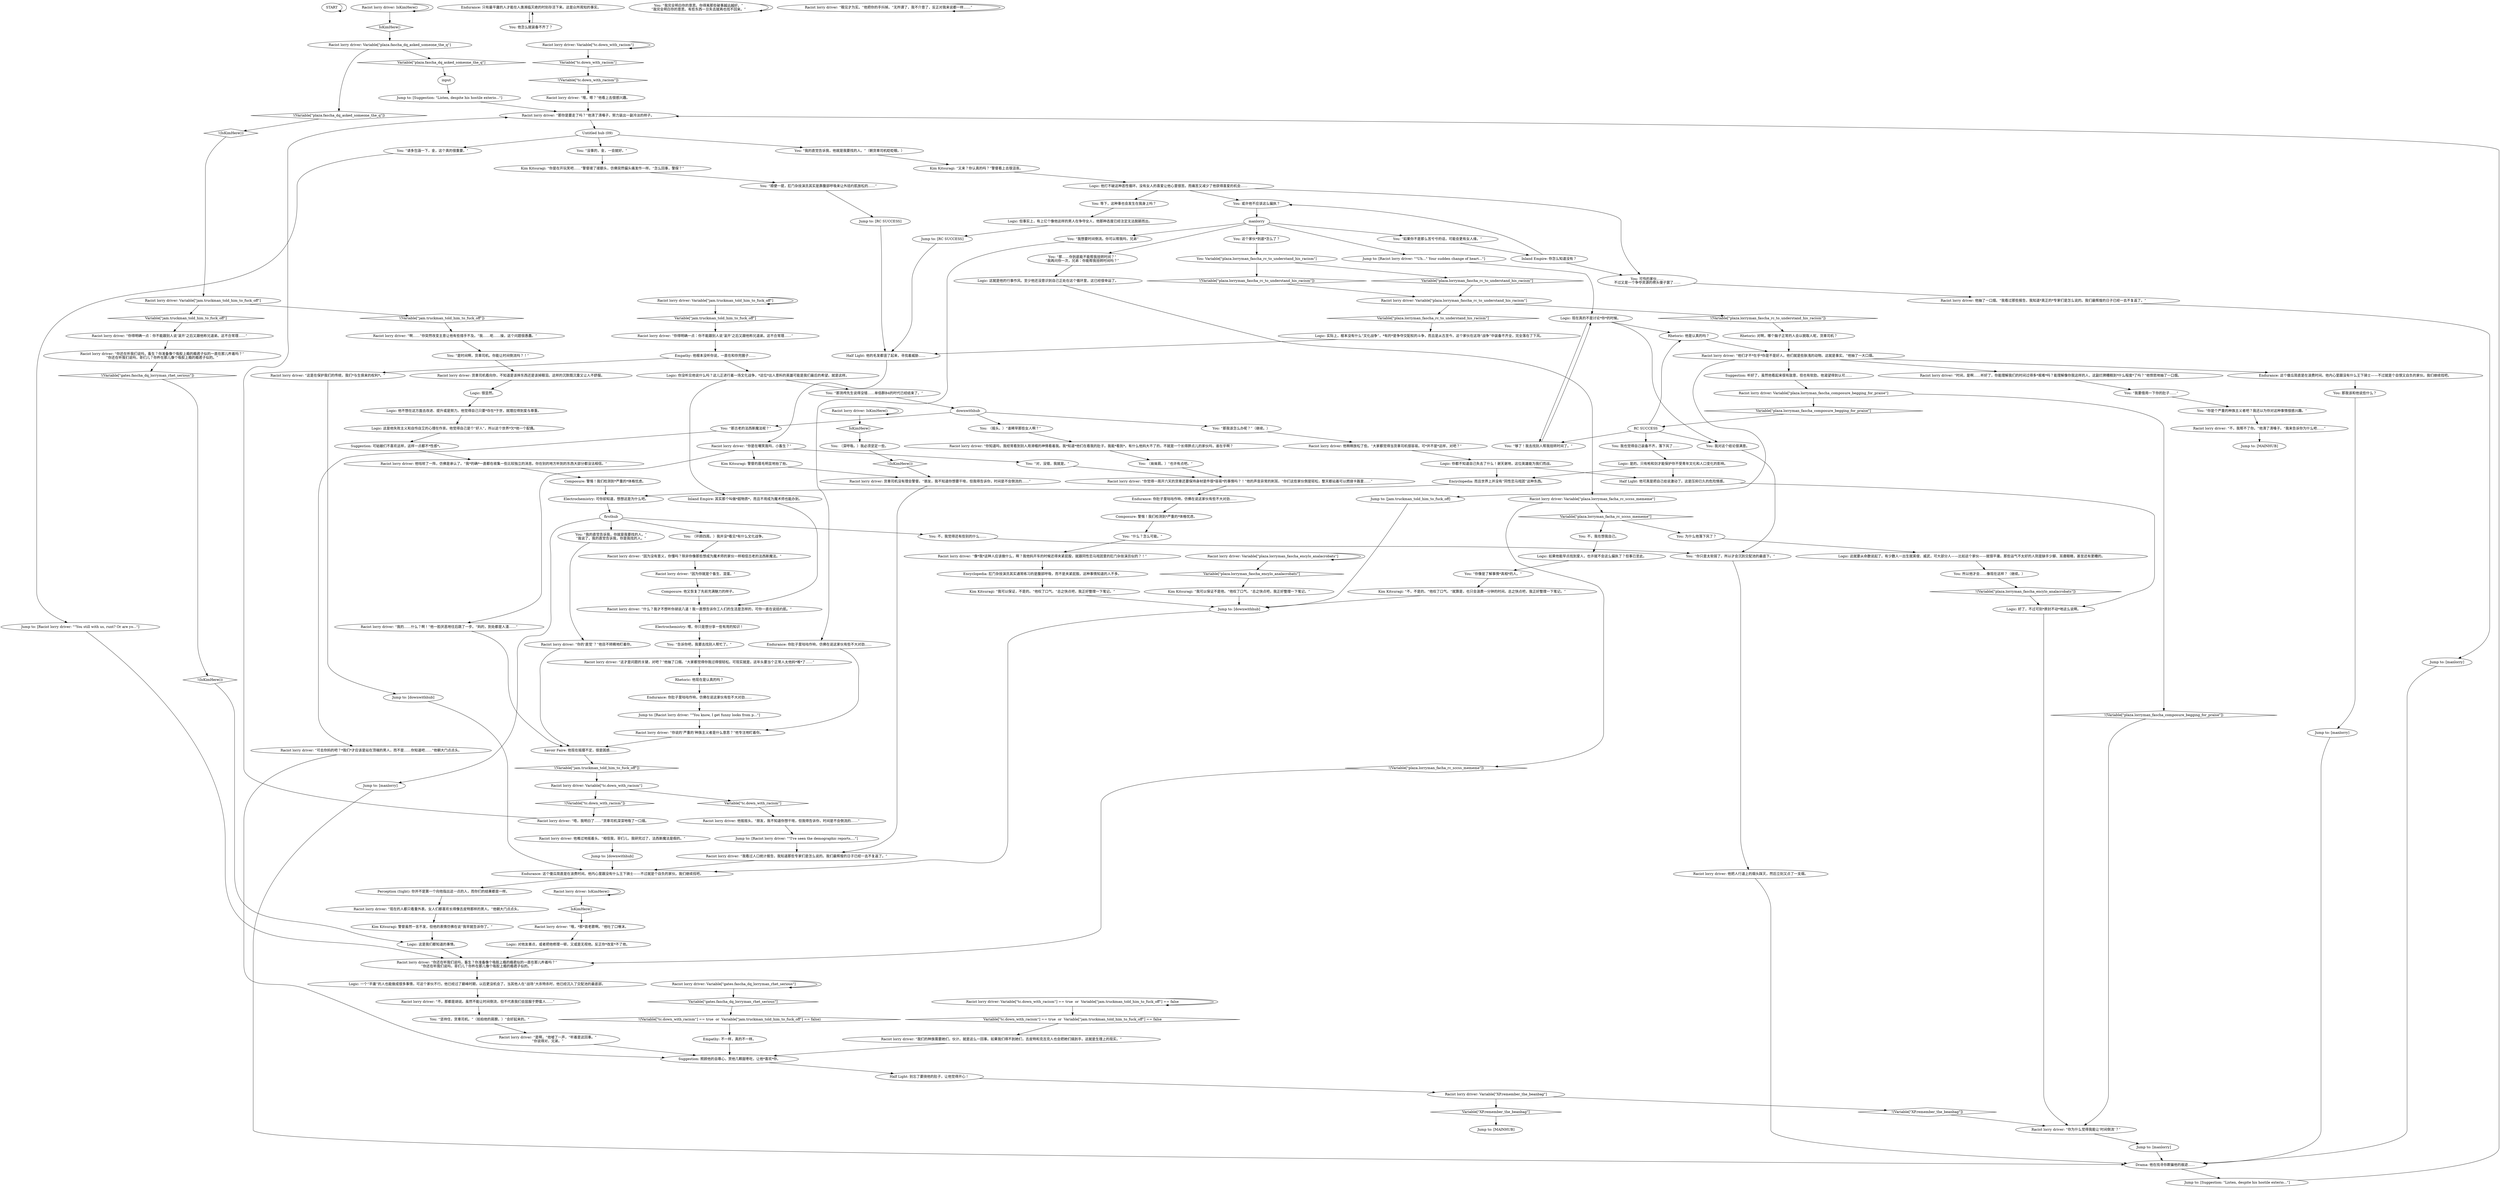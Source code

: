 # RACIST / FASCHA DQ FOLDER
# Ask the racist lorryman if he knows how to turn back time. Spoiler alert - he doesn't.
# ==================================================
digraph G {
	  0 [label="START"];
	  1 [label="input"];
	  2 [label="Kim Kitsuragi: “又来？你认真的吗？”警督看上去很沮丧。"];
	  3 [label="Kim Kitsuragi: “我可以保证不是他。”他叹了口气。“总之快点吧，我正好整理一下笔记。”"];
	  4 [label="Electrochemistry: 可你却知道，想想这是为什么吧。"];
	  5 [label="Half Light: 他可真是把自己给说激动了。这是压抑已久的危险情感。"];
	  6 [label="You: 我对这个结论很满意。"];
	  7 [label="You: 所以他才会……像现在这样？（继续。）"];
	  8 [label="Endurance: 只有最平庸的人才能在人类濒临灭绝的时刻存活下来。这是众所周知的事实。"];
	  9 [label="Logic: 这是他失败主义和自怜自艾的心理在作祟。他觉得自己是个“好人”，所以这个世界*欠*他一个配偶。"];
	  10 [label="Logic: 但事实上，有上亿个像他这样的男人在争夺女人，他那种态度已经注定无法脱颖而出。"];
	  11 [label="Logic: 很显然。"];
	  12 [label="Racist lorry driver: “不，我帮不了你。”他清了清嗓子。“我来告诉你为什么吧……”"];
	  13 [label="Racist lorry driver: “你说的‘严重的’种族主义者是什么意思？”他专注地盯着你。"];
	  14 [label="Racist lorry driver: “你知道吗，我经常看到别人用滑稽的神情看着我。我*知道*他们在看我的肚子。我能*看到*。有什么他妈大不了的，不就是一个长得胖点儿的家伙吗，谁在乎啊？"];
	  15 [label="Racist lorry driver: “我们的种族需要她们，伙计。就是这么一回事。如果我们得不到她们，吉皮特和克吉克人也会把她们搞到手。这就是生理上的现实。”"];
	  16 [label="Racist lorry driver: “因为没有意义，你懂吗？除非你像那些想成为魔术师的家伙一样相信古老的法西斯魔法。”"];
	  17 [label="Logic: 你都不知道自己失去了什么！谢天谢地，这位英雄能为我们而战。"];
	  18 [label="Endurance: 你肚子里咕咕作响，仿佛在说这家伙有些不大对劲……"];
	  19 [label="Racist lorry driver: IsKimHere()"];
	  20 [label="IsKimHere()", shape=diamond];
	  21 [label="!(IsKimHere())", shape=diamond];
	  22 [label="Kim Kitsuragi: “你是在开玩笑吧……”警督揉了揉额头，仿佛突然偏头痛发作一样。“怎么回事，警探？”"];
	  23 [label="Kim Kitsuragi: “不，不是的。”他叹了口气。“就算是，也只会浪费一分钟的时间。总之快点吧，我正好整理一下笔记。”"];
	  24 [label="Racist lorry driver: 他咕哝了一阵，仿佛是承认了。“我*的确*一直都在收集一些比较独立的消息。你在别的地方听到的东西大部分都没法相信。”"];
	  25 [label="Logic: 他不想在这方面去改进、提升或是努力。他觉得自己只要*存在*于世，就理应得到爱与尊重。"];
	  26 [label="Inland Empire: 你怎么知道没有？"];
	  27 [label="Racist lorry driver: “哦，*那*首老歌啊。”他吐了口唾沫。"];
	  28 [label="Kim Kitsuragi: 警督的眉毛明显地抬了抬。"];
	  29 [label="You: “什么？怎么可能。”"];
	  30 [label="Racist lorry driver: “像*我*这种人应该做什么，啊？我他妈开车的时候还得夹紧屁股，就跟同性恋马戏团里的肛门杂技演员似的？！”"];
	  31 [label="Racist lorry driver: 他稍稍放松了些。“大家都觉得当货車司机很容易。可*并不是*这样，对吧？”"];
	  32 [label="Racist lorry driver: “这才是问题的关键，对吧？”他抽了口烟。“大家都觉得你我过得很轻松。可现实就是，这年头要当个正常人太他妈*难*了……”"];
	  33 [label="Jump to: [Racist lorry driver: \"\"Uh...\" Your sudden change of heart...\"]"];
	  34 [label="You: “顺便一提，肛门杂技演员其实是靠腹部呼吸来让外括约肌放松的……”"];
	  35 [label="Untitled hub (09)"];
	  36 [label="Jump to: [MAINHUB]"];
	  37 [label="Racist lorry driver: Variable[\"tc.down_with_racism\"] == true  or  Variable[\"jam.truckman_told_him_to_fuck_off\"] == false"];
	  38 [label="Variable[\"tc.down_with_racism\"] == true  or  Variable[\"jam.truckman_told_him_to_fuck_off\"] == false", shape=diamond];
	  39 [label="!(Variable[\"tc.down_with_racism\"] == true  or  Variable[\"jam.truckman_told_him_to_fuck_off\"] == false)", shape=diamond];
	  40 [label="Rhetoric: 他是认真的吗？"];
	  41 [label="You: 为什么他落下风了？"];
	  42 [label="You: 那我该和他说些什么？"];
	  43 [label="Racist lorry driver: “那你是要走了吗？”他清了清嗓子，努力装出一副冷淡的样子。"];
	  44 [label="Suggestion: 听好了，虽然他看起来很有敌意，但也有软肋。他渴望得到认可……"];
	  45 [label="You: “我完全明白你的意思。你得离那些破事越远越好。”\n“我完全明白你的意思。有些东西一旦失去就再也找不回来。”"];
	  46 [label="Racist lorry driver: “是啊，”他嘘了一声，“听着是这回事。”\n“你说得对，兄弟。”"];
	  47 [label="Racist lorry driver: “眼见才为实。”他把你的手抖掉。“无所谓了，我不介意了，反正对我来说都一样……”"];
	  48 [label="Empathy: 不一样，真的不一样。"];
	  49 [label="Racist lorry driver: “因为你就是个畜生、混蛋。”"];
	  50 [label="Inland Empire: 其实那个叫做*超物质*，而且不用成为魔术师也能办到。"];
	  51 [label="You: （环顾四周。）我并没*看见*有什么文化战争。"];
	  52 [label="You: “你像是了解事情*真相*的人。”"];
	  53 [label="Jump to: [Racist lorry driver: \"\"You still with us, runt? Or are yo...\"]"];
	  54 [label="Kim Kitsuragi: “我可以保证，不是的。”他叹了口气。“总之快点吧，我正好整理一下笔记。”"];
	  55 [label="Racist lorry driver: Variable[\"plaza.lorryman_fascha_encylo_analacrobats\"]"];
	  56 [label="Variable[\"plaza.lorryman_fascha_encylo_analacrobats\"]", shape=diamond];
	  57 [label="!(Variable[\"plaza.lorryman_fascha_encylo_analacrobats\"])", shape=diamond];
	  58 [label="Logic: 他打不破这种恶性循环。没有女人的喜爱让他心里很苦。而痛苦又减少了他获得喜爱的机会……"];
	  59 [label="Jump to: [jam.truckman_told_him_to_fuck_off]"];
	  60 [label="You: “坚持住，货車司机。”（拍拍他的肩膀。）“会好起来的。”"];
	  61 [label="Racist lorry driver: “这是在保护我们的传统，我们*与生俱来的权利*。”"];
	  62 [label="You: “告诉你吧，我要去找别人帮忙了。”"];
	  63 [label="Jump to: [manlorry]"];
	  64 [label="firsthub"];
	  65 [label="Encyclopedia: 而且世界上并没有“同性恋马戏团”这种东西。"];
	  66 [label="You: 不，我觉得还有些别的什么……"];
	  67 [label="You: “我要借用一下你的肚子……”"];
	  68 [label="Empathy: 他根本没听你说，一直在和你兜圈子……"];
	  69 [label="Jump to: [Suggestion: \"Listen, despite his hostile exterio...\"]"];
	  70 [label="Half Light: 他的毛发都竖了起来，寻找着威胁……"];
	  71 [label="RC SUCCESS"];
	  72 [label="Suggestion: 照顾他的自尊心，赏他几颗甜枣吃，让他*喜欢*你。"];
	  73 [label="Jump to: [manlorry]"];
	  74 [label="Jump to: [downwithhub]"];
	  75 [label="Racist lorry driver: Variable[\"jam.truckman_told_him_to_fuck_off\"]"];
	  76 [label="Variable[\"jam.truckman_told_him_to_fuck_off\"]", shape=diamond];
	  77 [label="!(Variable[\"jam.truckman_told_him_to_fuck_off\"])", shape=diamond];
	  78 [label="Drama: 他在找寻你欺骗他的痕迹……"];
	  79 [label="manlorry"];
	  80 [label="Logic: 如果他能早点找到爱人，也许就不会这么偏执了？但事已至此。"];
	  81 [label="Logic: 这是我们都知道的事情。"];
	  82 [label="Endurance: 这个傻瓜简直是在浪费时间。他内心里跟没有什么王下骑士——不过就是个自负的家伙。我们继续找吧。"];
	  83 [label="downwithhub"];
	  84 [label="Racist lorry driver: “不，那都是胡说。虽然不能让时间倒流，但不代表我们会屈服于野蛮人……”"];
	  85 [label="Jump to: [RC SUCCESS]"];
	  86 [label="Racist lorry driver: “什么？我才不想听你胡说八道！我一直想告诉你工人们的生活是怎样的，可你一直在说括约肌。”"];
	  87 [label="Racist lorry driver: IsKimHere()"];
	  88 [label="IsKimHere()", shape=diamond];
	  89 [label="!(IsKimHere())", shape=diamond];
	  90 [label="Rhetoric: 对啊，哪个脑子正常的人会以貌取人呢，货車司机？"];
	  91 [label="Logic: 你没听见他说什么吗？这儿正进行着一场文化战争，*这位*出人意料的英雄可能是我们最后的希望。就是这样。"];
	  92 [label="You: “是时间啊，货車司机。你能让时间倒流吗？！”"];
	  93 [label="Endurance: 这个傻瓜简直是在浪费时间。他内心里跟没有什么王下骑士——不过就是个自恨又自负的家伙。我们继续找吧。"];
	  94 [label="You: “你只是太软弱了。所以才会沉到交配池的最底下。”"];
	  95 [label="Racist lorry driver: “你还在听我们说吗，畜生？你准备像个吸胶上瘾的瘾君子似的一直在那儿杵着吗？”\n“你还在听我们说吗，哥们儿？你杵在那儿像个吸胶上瘾的瘾君子似的。”"];
	  96 [label="Jump to: [Suggestion: \"Listen, despite his hostile exterio...\"]"];
	  97 [label="You: “我想要时间倒流。你可以帮我吗，兄弟”"];
	  98 [label="You: “够了！我去找别人帮我扭转时间了。”"];
	  99 [label="You: 他怎么就装备不齐了？"];
	  100 [label="Logic: 一个“平庸”的人也能做成很多事情，可这个家伙不行。他已经过了巅峰时期，以后更没机会了。当其他人在“战场”大杀特杀时，他已经沉入了交配池的最底部。"];
	  101 [label="Jump to: [manlorry]"];
	  102 [label="You: “你是个严重的种族主义者吧？我还以为你对这种事情很感兴趣。”"];
	  103 [label="Racist lorry driver: IsKimHere()"];
	  104 [label="IsKimHere()", shape=diamond];
	  105 [label="!(IsKimHere())", shape=diamond];
	  106 [label="Logic: 是的。只有枪和剑才能保护你不受青年文化和人口变化的影响。"];
	  107 [label="Logic: 现在真的不是讨论*你*的时候。"];
	  108 [label="Racist lorry driver: “啊……”你突然改变主意让他有些措手不及。“我……呃……操，这个问题很愚蠢。”"];
	  109 [label="Racist lorry driver: Variable[\"tc.down_with_racism\"]"];
	  110 [label="Variable[\"tc.down_with_racism\"]", shape=diamond];
	  111 [label="!(Variable[\"tc.down_with_racism\"])", shape=diamond];
	  112 [label="Racist lorry driver: 他摇摇头。“朋友，我不知道你想干啥，但我得告诉你，时间是不会倒流的……”"];
	  113 [label="Racist lorry driver: 货車司机没有理会警督。“朋友，我不知道你想要干啥，但我得告诉你，时间是不会倒流的……”"];
	  114 [label="Racist lorry driver: “我的……什么？啊！”他一脸厌恶地往后跳了一步。“妈的，到处都是人渣……”"];
	  115 [label="You: （耸耸肩。）“也许有点吧。”"];
	  116 [label="Composure: 警惕！我们检测到*严重的*体格忧虑。"];
	  117 [label="Racist lorry driver: 他抽了一口烟。“我看过那些报告，我知道*真正的*专家们是怎么说的。我们最辉煌的日子已经一去不复返了。”"];
	  118 [label="Logic: 这就是他的行事作风。至少他还没意识到自己正处在这个循环里，这已经很幸运了。"];
	  119 [label="Racist lorry driver: “时间，是啊……听好了，你能理解我们的时间过得多*艰难*吗？能理解像你我这样的人，这副烂牌糟糕到*什么程度*了吗？”他愤怒地抽了一口烟。"];
	  120 [label="You: （摇头。）“谁稀罕那些女人啊？”"];
	  121 [label="You: “那测颅先生说得没错……单倍群B4的时代已经结束了。”"];
	  122 [label="You: （深呼吸。）我必须坚定一些。"];
	  123 [label="Kim Kitsuragi: 警督虽然一言不发，但他的表情仿佛在说“我早就告诉你了。”"];
	  124 [label="Racist lorry driver: Variable[\"gates.fascha_dq_lorryman_rhet_serious\"]"];
	  125 [label="Variable[\"gates.fascha_dq_lorryman_rhet_serious\"]", shape=diamond];
	  126 [label="!(Variable[\"gates.fascha_dq_lorryman_rhet_serious\"])", shape=diamond];
	  127 [label="Jump to: [manlorry]"];
	  128 [label="Logic: 对他友善点，或者把他修理一顿，又或是无视他。反正你*改变*不了他。"];
	  129 [label="Perception (Sight): 你并不是第一个向他指出这一点的人，而你们的结果都是一样。"];
	  130 [label="Jump to: [MAINHUB]"];
	  131 [label="Logic: 好了，不过可别*原封不动*地这么说啊。"];
	  132 [label="Racist lorry driver: 他把人行道上的烟头踩灭，然后立刻又点了一支烟。"];
	  133 [label="Racist lorry driver: “可去你妈的吧？*我们*才应该是站在顶端的男人，而不是……你知道吧……”他朝大门点点头。"];
	  134 [label="Racist lorry driver: 他难过地摇着头。“相信我，哥们儿，我研究过了，法西斯魔法是假的。”"];
	  135 [label="You: “请多包涵一下，金，这个真的很重要。”"];
	  136 [label="Encyclopedia: 肛门杂技演员其实通常练习的是腹部呼吸，而不是夹紧屁股。这种事情知道的人不多。"];
	  137 [label="You: “如果你不是那么苦兮兮的话，可能会更有女人缘。”"];
	  138 [label="Racist lorry driver: Variable[\"XP.remember_the_beanbag\"]"];
	  139 [label="Variable[\"XP.remember_the_beanbag\"]", shape=diamond];
	  140 [label="!(Variable[\"XP.remember_the_beanbag\"])", shape=diamond];
	  141 [label="Racist lorry driver: “你觉得一周开六天的货車还要保持身材是件很*容易*的事情吗？！”他的声音异常的刺耳。“你们这些家伙倒是轻松，整天都站着可以燃烧卡路里……”"];
	  142 [label="Composure: 警惕！我们检测到*严重的*体格忧虑。"];
	  143 [label="Jump to: [downwithhub]"];
	  144 [label="Racist lorry driver: “你得明确一点：你不能跟别人说‘滚开’之后又跟他称兄道弟。这不合常理……”"];
	  145 [label="Racist lorry driver: “哦，嗯？”他看上去很感兴趣。"];
	  146 [label="Racist lorry driver: Variable[\"plaza.fascha_dq_asked_someone_the_q\"]"];
	  147 [label="Variable[\"plaza.fascha_dq_asked_someone_the_q\"]", shape=diamond];
	  148 [label="!(Variable[\"plaza.fascha_dq_asked_someone_the_q\"])", shape=diamond];
	  149 [label="You: “我的直觉告诉我，他就是我要找的人。”（朝货車司机眨眨眼。）"];
	  150 [label="Savoir Faire: 他现在摇摆不定，很是困惑……"];
	  151 [label="You: “那……你到底能不能帮我扭转时间？”\n“我再问你一次，兄弟：你能帮我扭转时间吗？”"];
	  152 [label="Suggestion: 可姑娘们不喜欢这样，这样一点都不*性感*。"];
	  153 [label="Racist lorry driver: Variable[\"plaza.lorryman_fascha_composure_begging_for_praise\"]"];
	  154 [label="Variable[\"plaza.lorryman_fascha_composure_begging_for_praise\"]", shape=diamond];
	  155 [label="!(Variable[\"plaza.lorryman_fascha_composure_begging_for_praise\"])", shape=diamond];
	  156 [label="You: “对，没错，我就是。”"];
	  157 [label="Racist lorry driver: “唔，我明白了……”货車司机深深地吸了一口烟。"];
	  158 [label="You: “没事的，金，一会就好。”"];
	  159 [label="Racist lorry driver: “现在的人都只看重外表。女人们都喜欢长得像吉皮特那样的男人。”他朝大门点点头。"];
	  160 [label="You: 这个家伙*到底*怎么了？"];
	  161 [label="You: Variable[\"plaza.lorryman_fascha_rc_to_understand_his_racism\"]"];
	  162 [label="Variable[\"plaza.lorryman_fascha_rc_to_understand_his_racism\"]", shape=diamond];
	  163 [label="!(Variable[\"plaza.lorryman_fascha_rc_to_understand_his_racism\"])", shape=diamond];
	  164 [label="Logic: 实际上，根本没有什么“文化战争”，*有的*是争夺交配权的斗争，而且是从古至今。这个家伙在这场“战争”中装备不齐全，完全落在了下风。"];
	  165 [label="You: 可怜的家伙……\n不过又是一个争夺资源的楞头傻子罢了……"];
	  166 [label="You: “我的直觉告诉我，你就是我要找的人。”\n“我说了，我的直觉告诉我，你是我找的人。”"];
	  167 [label="Logic: 这就要从命数说起了。有少数人一出生就英俊、威武，可大部分人——比如这个家伙——就很平庸。那些运气不太好的人则是缺手少脚、耳聋眼瞎，甚至还有更糟的。"];
	  168 [label="You: 等下，这种事也会发生在我身上吗？"];
	  169 [label="Racist lorry driver: Variable[\"plaza.lorryman_facha_rc_sccss_mememe\"]"];
	  170 [label="Variable[\"plaza.lorryman_facha_rc_sccss_mememe\"]", shape=diamond];
	  171 [label="!(Variable[\"plaza.lorryman_facha_rc_sccss_mememe\"])", shape=diamond];
	  172 [label="Racist lorry driver: 货車司机看向你，不知道是该摔东西还是该掉眼泪。这样的沉默既沉重又让人不舒服。"];
	  173 [label="Composure: 他又恢复了先前充满魅力的样子。"];
	  174 [label="Racist lorry driver: Variable[\"tc.down_with_racism\"]"];
	  175 [label="Variable[\"tc.down_with_racism\"]", shape=diamond];
	  176 [label="!(Variable[\"tc.down_with_racism\"])", shape=diamond];
	  177 [label="Jump to: [Racist lorry driver: \"\"You know, I get funny looks from p...\"]"];
	  178 [label="Racist lorry driver: Variable[\"jam.truckman_told_him_to_fuck_off\"]"];
	  179 [label="Variable[\"jam.truckman_told_him_to_fuck_off\"]", shape=diamond];
	  180 [label="!(Variable[\"jam.truckman_told_him_to_fuck_off\"])", shape=diamond];
	  181 [label="Jump to: [Racist lorry driver: \"\"I've seen the demographic reports,...\"]"];
	  182 [label="Endurance: 你肚子里咕咕作响，仿佛在说这家伙有些不大对劲……"];
	  183 [label="Racist lorry driver: “你的‘直觉’？”他目不转睛地盯着你。"];
	  184 [label="Racist lorry driver: “他们才不*在乎*你是不是好人。他们就是些肤浅的动物。这就是事实。”他抽了一大口烟。"];
	  185 [label="You: 我也觉得自己装备不齐，落下风了……"];
	  186 [label="You: 或许他不应该这么偏执？"];
	  187 [label="Racist lorry driver: “你为什么觉得我能让‘时间倒流’？”"];
	  188 [label="You: “那古老的法西斯魔法呢？”"];
	  189 [label="Rhetoric: 他现在是认真的吗？"];
	  190 [label="Racist lorry driver: “你得明确一点：你不能跟别人说‘滚开’之后又跟他称兄道弟。这不合常理……”"];
	  191 [label="Half Light: 别忘了要挠他的肚子，让他觉得开心！"];
	  192 [label="Racist lorry driver: “你是在嘲笑我吗，小畜生？”"];
	  193 [label="Racist lorry driver: Variable[\"plaza.lorryman_fascha_rc_to_understand_his_racism\"]"];
	  194 [label="Variable[\"plaza.lorryman_fascha_rc_to_understand_his_racism\"]", shape=diamond];
	  195 [label="!(Variable[\"plaza.lorryman_fascha_rc_to_understand_his_racism\"])", shape=diamond];
	  196 [label="You: 不，我在想我自己。"];
	  197 [label="You: “那我该怎么办呢？”（继续。）"];
	  198 [label="Endurance: 你肚子里咕咕作响，仿佛在说这家伙有些不大对劲……"];
	  199 [label="Jump to: [downwithhub]"];
	  200 [label="Jump to: [RC SUCCESS]"];
	  201 [label="Electrochemistry: 喂，你只是想分享一些有用的知识！"];
	  202 [label="Racist lorry driver: “我看过人口统计报告，我知道那些专家们是怎么说的。我们最辉煌的日子已经一去不复返了。”"];
	  203 [label="Racist lorry driver: “你还在听我们说吗，畜生？你准备像个吸胶上瘾的瘾君似的一直在那儿杵着吗？”\n“你还在听我们说吗，哥们儿？你杵在那儿像个吸胶上瘾的瘾君子似的。”"];
	  0 -> 0
	  1 -> 96
	  2 -> 58
	  3 -> 74
	  4 -> 64
	  5 -> 131
	  6 -> 94
	  7 -> 57
	  8 -> 99
	  9 -> 152
	  10 -> 200
	  11 -> 25
	  12 -> 36
	  13 -> 150
	  14 -> 115
	  15 -> 72
	  16 -> 49
	  17 -> 65
	  17 -> 5
	  18 -> 13
	  19 -> 19
	  19 -> 20
	  20 -> 146
	  21 -> 178
	  22 -> 34
	  23 -> 74
	  24 -> 116
	  25 -> 9
	  26 -> 186
	  26 -> 165
	  27 -> 128
	  28 -> 113
	  29 -> 30
	  30 -> 136
	  31 -> 17
	  32 -> 189
	  33 -> 107
	  34 -> 85
	  35 -> 149
	  35 -> 158
	  35 -> 135
	  37 -> 37
	  37 -> 38
	  38 -> 15
	  39 -> 48
	  40 -> 184
	  41 -> 167
	  42 -> 127
	  43 -> 35
	  44 -> 153
	  45 -> 45
	  46 -> 72
	  47 -> 47
	  48 -> 72
	  49 -> 173
	  50 -> 86
	  51 -> 16
	  52 -> 23
	  53 -> 203
	  54 -> 74
	  55 -> 56
	  55 -> 55
	  56 -> 3
	  57 -> 131
	  58 -> 168
	  58 -> 186
	  58 -> 165
	  59 -> 74
	  60 -> 46
	  61 -> 143
	  62 -> 32
	  63 -> 78
	  64 -> 66
	  64 -> 51
	  64 -> 101
	  64 -> 166
	  65 -> 4
	  66 -> 94
	  67 -> 102
	  68 -> 91
	  68 -> 61
	  69 -> 43
	  70 -> 192
	  71 -> 40
	  71 -> 185
	  71 -> 98
	  71 -> 6
	  72 -> 191
	  73 -> 78
	  74 -> 82
	  75 -> 75
	  75 -> 76
	  76 -> 144
	  77 -> 174
	  78 -> 69
	  79 -> 160
	  79 -> 33
	  79 -> 97
	  79 -> 137
	  79 -> 151
	  80 -> 52
	  81 -> 203
	  82 -> 129
	  83 -> 120
	  83 -> 188
	  83 -> 197
	  84 -> 60
	  85 -> 70
	  86 -> 201
	  87 -> 88
	  87 -> 87
	  88 -> 122
	  89 -> 81
	  90 -> 184
	  91 -> 121
	  91 -> 50
	  92 -> 172
	  93 -> 42
	  94 -> 132
	  95 -> 126
	  96 -> 43
	  97 -> 18
	  98 -> 107
	  99 -> 8
	  100 -> 84
	  101 -> 78
	  102 -> 12
	  103 -> 104
	  103 -> 103
	  104 -> 27
	  105 -> 113
	  106 -> 65
	  106 -> 5
	  107 -> 40
	  107 -> 98
	  107 -> 6
	  108 -> 92
	  109 -> 109
	  109 -> 110
	  110 -> 111
	  111 -> 145
	  112 -> 181
	  113 -> 202
	  114 -> 150
	  115 -> 141
	  116 -> 4
	  117 -> 73
	  118 -> 169
	  119 -> 67
	  120 -> 14
	  121 -> 83
	  122 -> 105
	  123 -> 81
	  124 -> 124
	  124 -> 125
	  125 -> 39
	  126 -> 89
	  127 -> 78
	  128 -> 203
	  129 -> 159
	  131 -> 187
	  132 -> 78
	  133 -> 72
	  134 -> 199
	  135 -> 53
	  136 -> 54
	  137 -> 26
	  138 -> 139
	  138 -> 140
	  139 -> 130
	  140 -> 187
	  141 -> 182
	  142 -> 29
	  143 -> 82
	  144 -> 68
	  145 -> 43
	  146 -> 147
	  146 -> 148
	  147 -> 1
	  148 -> 21
	  149 -> 2
	  150 -> 77
	  151 -> 118
	  152 -> 24
	  153 -> 154
	  153 -> 155
	  154 -> 71
	  155 -> 187
	  156 -> 141
	  157 -> 43
	  158 -> 22
	  159 -> 123
	  160 -> 161
	  161 -> 162
	  161 -> 163
	  162 -> 193
	  163 -> 193
	  164 -> 70
	  165 -> 117
	  166 -> 183
	  167 -> 7
	  168 -> 10
	  169 -> 170
	  169 -> 171
	  170 -> 41
	  170 -> 196
	  171 -> 203
	  172 -> 11
	  173 -> 86
	  174 -> 176
	  174 -> 175
	  175 -> 112
	  176 -> 157
	  177 -> 13
	  178 -> 179
	  178 -> 180
	  179 -> 190
	  180 -> 108
	  181 -> 202
	  182 -> 142
	  183 -> 150
	  184 -> 59
	  184 -> 44
	  184 -> 93
	  184 -> 119
	  185 -> 106
	  186 -> 79
	  187 -> 63
	  188 -> 133
	  189 -> 198
	  190 -> 95
	  191 -> 138
	  192 -> 156
	  192 -> 114
	  192 -> 28
	  193 -> 194
	  193 -> 195
	  194 -> 164
	  195 -> 90
	  196 -> 80
	  197 -> 31
	  198 -> 177
	  199 -> 82
	  200 -> 70
	  201 -> 62
	  202 -> 82
	  203 -> 100
}


